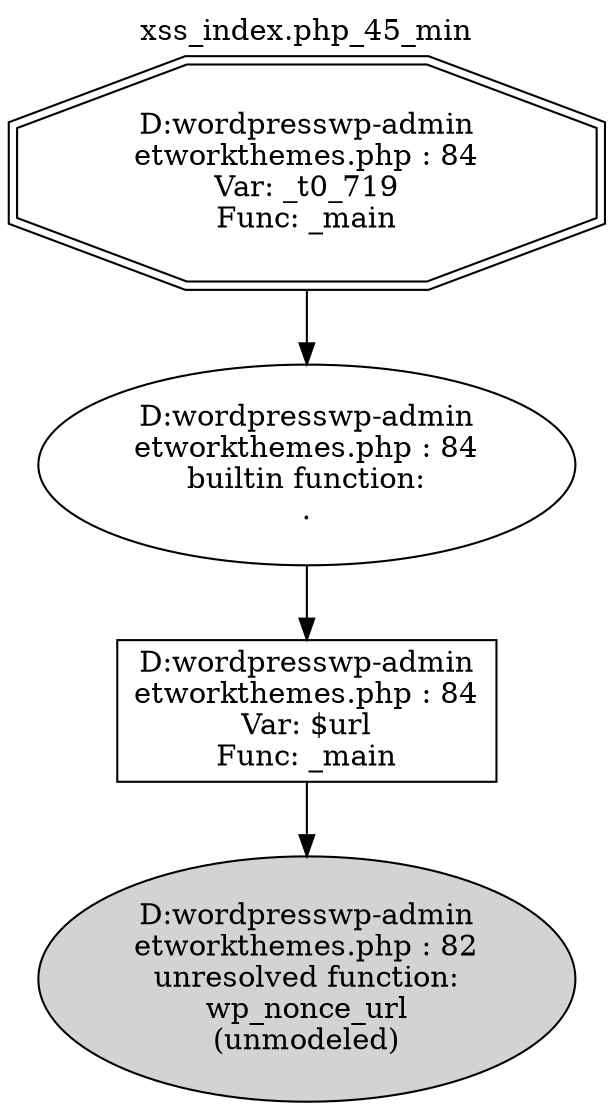 digraph cfg {
  label="xss_index.php_45_min";
  labelloc=t;
  n1 [shape=doubleoctagon, label="D:\wordpress\wp-admin\network\themes.php : 84\nVar: _t0_719\nFunc: _main\n"];
  n2 [shape=ellipse, label="D:\wordpress\wp-admin\network\themes.php : 84\nbuiltin function:\n.\n"];
  n3 [shape=box, label="D:\wordpress\wp-admin\network\themes.php : 84\nVar: $url\nFunc: _main\n"];
  n4 [shape=ellipse, label="D:\wordpress\wp-admin\network\themes.php : 82\nunresolved function:\nwp_nonce_url\n(unmodeled)\n",style=filled];
  n1 -> n2;
  n2 -> n3;
  n3 -> n4;
}

